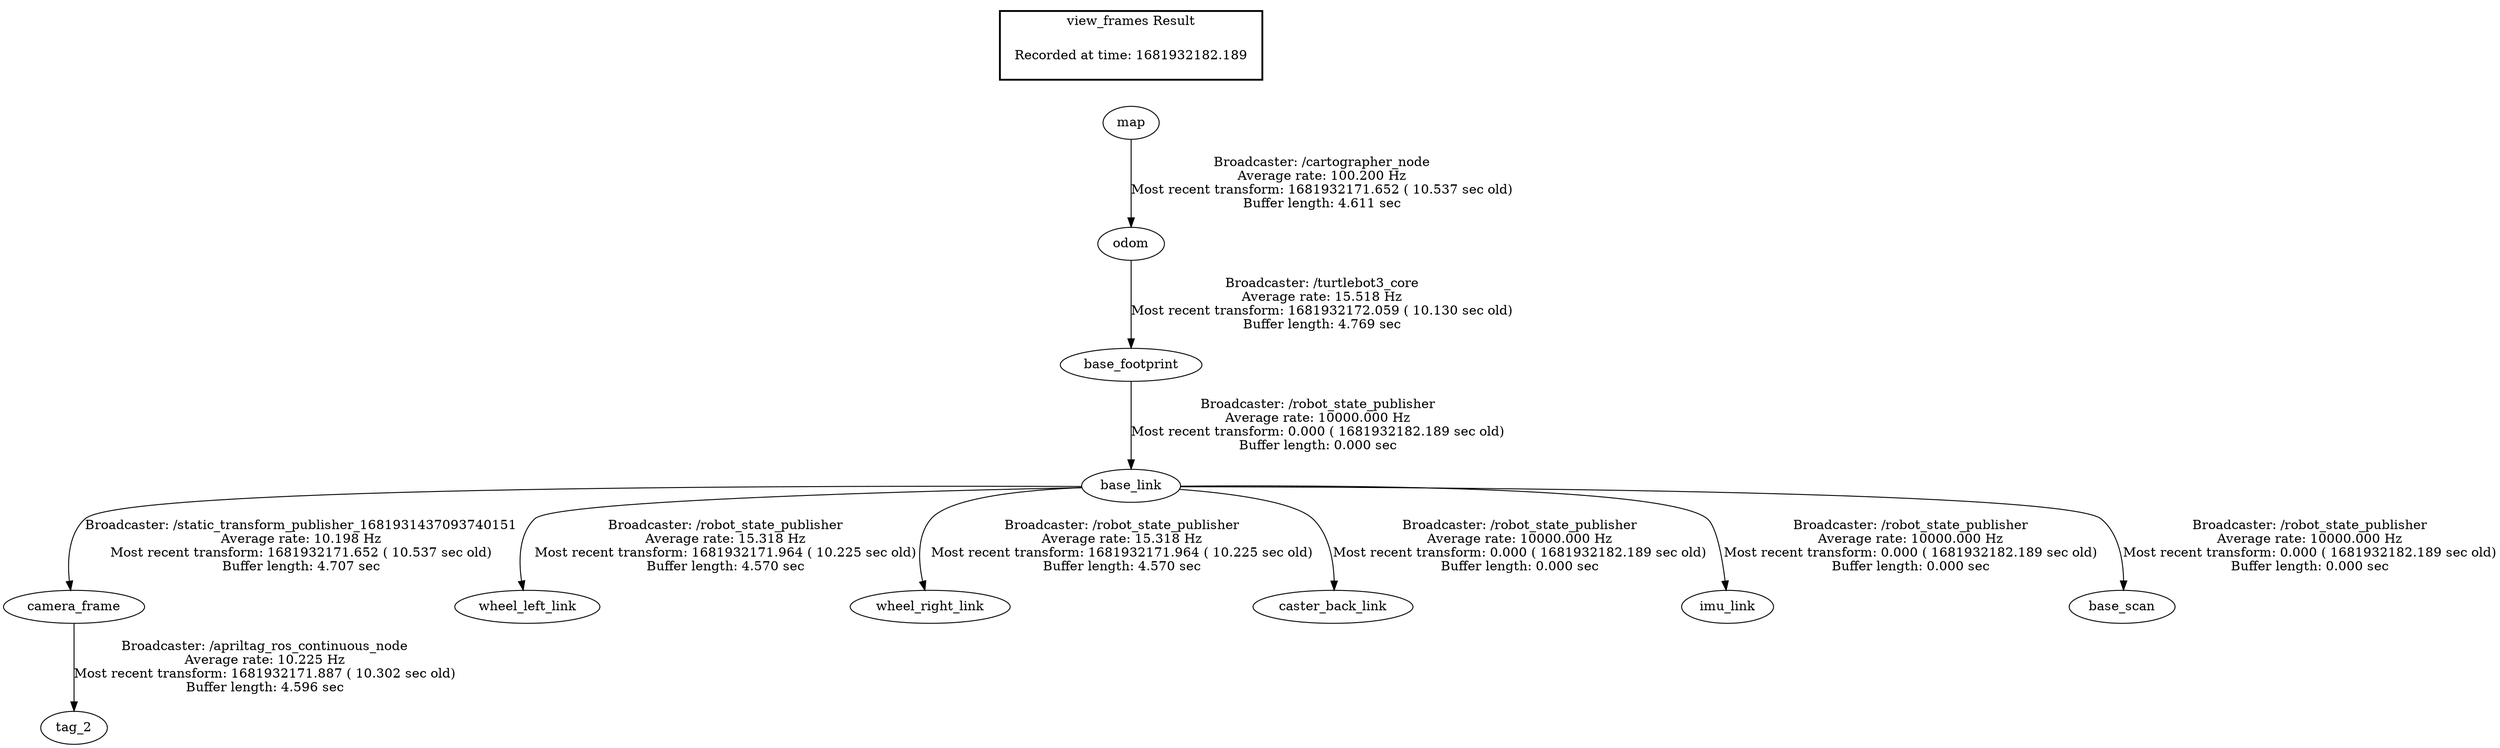 digraph G {
"base_link" -> "camera_frame"[label="Broadcaster: /static_transform_publisher_1681931437093740151\nAverage rate: 10.198 Hz\nMost recent transform: 1681932171.652 ( 10.537 sec old)\nBuffer length: 4.707 sec\n"];
"base_footprint" -> "base_link"[label="Broadcaster: /robot_state_publisher\nAverage rate: 10000.000 Hz\nMost recent transform: 0.000 ( 1681932182.189 sec old)\nBuffer length: 0.000 sec\n"];
"odom" -> "base_footprint"[label="Broadcaster: /turtlebot3_core\nAverage rate: 15.518 Hz\nMost recent transform: 1681932172.059 ( 10.130 sec old)\nBuffer length: 4.769 sec\n"];
"map" -> "odom"[label="Broadcaster: /cartographer_node\nAverage rate: 100.200 Hz\nMost recent transform: 1681932171.652 ( 10.537 sec old)\nBuffer length: 4.611 sec\n"];
"camera_frame" -> "tag_2"[label="Broadcaster: /apriltag_ros_continuous_node\nAverage rate: 10.225 Hz\nMost recent transform: 1681932171.887 ( 10.302 sec old)\nBuffer length: 4.596 sec\n"];
"base_link" -> "wheel_left_link"[label="Broadcaster: /robot_state_publisher\nAverage rate: 15.318 Hz\nMost recent transform: 1681932171.964 ( 10.225 sec old)\nBuffer length: 4.570 sec\n"];
"base_link" -> "wheel_right_link"[label="Broadcaster: /robot_state_publisher\nAverage rate: 15.318 Hz\nMost recent transform: 1681932171.964 ( 10.225 sec old)\nBuffer length: 4.570 sec\n"];
"base_link" -> "caster_back_link"[label="Broadcaster: /robot_state_publisher\nAverage rate: 10000.000 Hz\nMost recent transform: 0.000 ( 1681932182.189 sec old)\nBuffer length: 0.000 sec\n"];
"base_link" -> "imu_link"[label="Broadcaster: /robot_state_publisher\nAverage rate: 10000.000 Hz\nMost recent transform: 0.000 ( 1681932182.189 sec old)\nBuffer length: 0.000 sec\n"];
"base_link" -> "base_scan"[label="Broadcaster: /robot_state_publisher\nAverage rate: 10000.000 Hz\nMost recent transform: 0.000 ( 1681932182.189 sec old)\nBuffer length: 0.000 sec\n"];
edge [style=invis];
 subgraph cluster_legend { style=bold; color=black; label ="view_frames Result";
"Recorded at time: 1681932182.189"[ shape=plaintext ] ;
 }->"map";
}